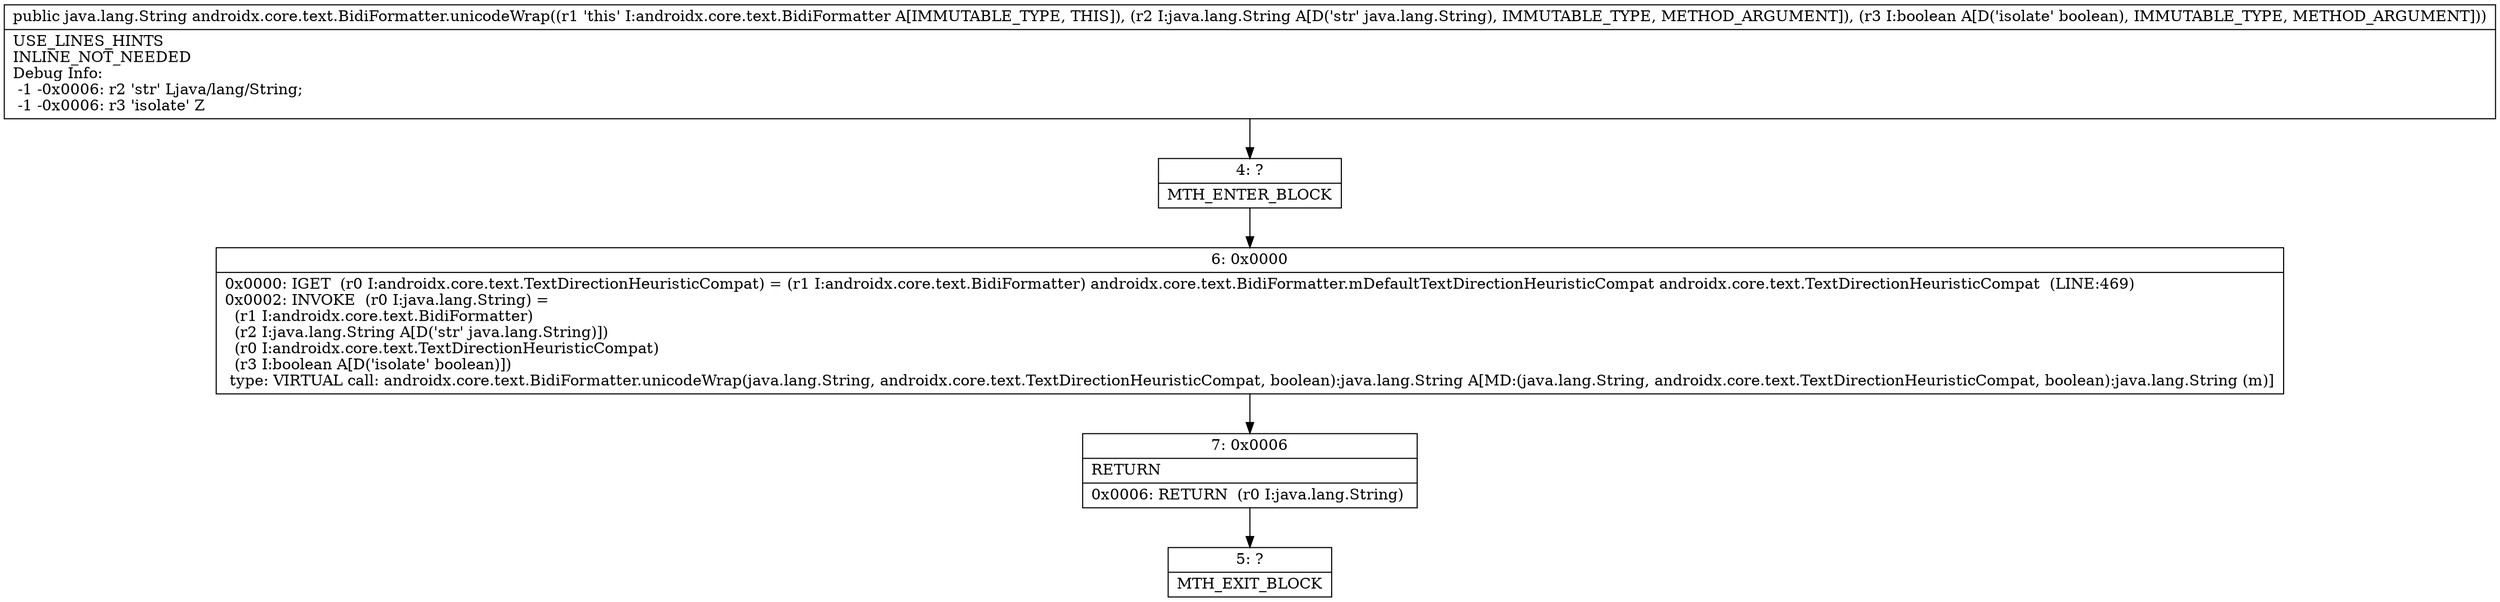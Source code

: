 digraph "CFG forandroidx.core.text.BidiFormatter.unicodeWrap(Ljava\/lang\/String;Z)Ljava\/lang\/String;" {
Node_4 [shape=record,label="{4\:\ ?|MTH_ENTER_BLOCK\l}"];
Node_6 [shape=record,label="{6\:\ 0x0000|0x0000: IGET  (r0 I:androidx.core.text.TextDirectionHeuristicCompat) = (r1 I:androidx.core.text.BidiFormatter) androidx.core.text.BidiFormatter.mDefaultTextDirectionHeuristicCompat androidx.core.text.TextDirectionHeuristicCompat  (LINE:469)\l0x0002: INVOKE  (r0 I:java.lang.String) = \l  (r1 I:androidx.core.text.BidiFormatter)\l  (r2 I:java.lang.String A[D('str' java.lang.String)])\l  (r0 I:androidx.core.text.TextDirectionHeuristicCompat)\l  (r3 I:boolean A[D('isolate' boolean)])\l type: VIRTUAL call: androidx.core.text.BidiFormatter.unicodeWrap(java.lang.String, androidx.core.text.TextDirectionHeuristicCompat, boolean):java.lang.String A[MD:(java.lang.String, androidx.core.text.TextDirectionHeuristicCompat, boolean):java.lang.String (m)]\l}"];
Node_7 [shape=record,label="{7\:\ 0x0006|RETURN\l|0x0006: RETURN  (r0 I:java.lang.String) \l}"];
Node_5 [shape=record,label="{5\:\ ?|MTH_EXIT_BLOCK\l}"];
MethodNode[shape=record,label="{public java.lang.String androidx.core.text.BidiFormatter.unicodeWrap((r1 'this' I:androidx.core.text.BidiFormatter A[IMMUTABLE_TYPE, THIS]), (r2 I:java.lang.String A[D('str' java.lang.String), IMMUTABLE_TYPE, METHOD_ARGUMENT]), (r3 I:boolean A[D('isolate' boolean), IMMUTABLE_TYPE, METHOD_ARGUMENT]))  | USE_LINES_HINTS\lINLINE_NOT_NEEDED\lDebug Info:\l  \-1 \-0x0006: r2 'str' Ljava\/lang\/String;\l  \-1 \-0x0006: r3 'isolate' Z\l}"];
MethodNode -> Node_4;Node_4 -> Node_6;
Node_6 -> Node_7;
Node_7 -> Node_5;
}

